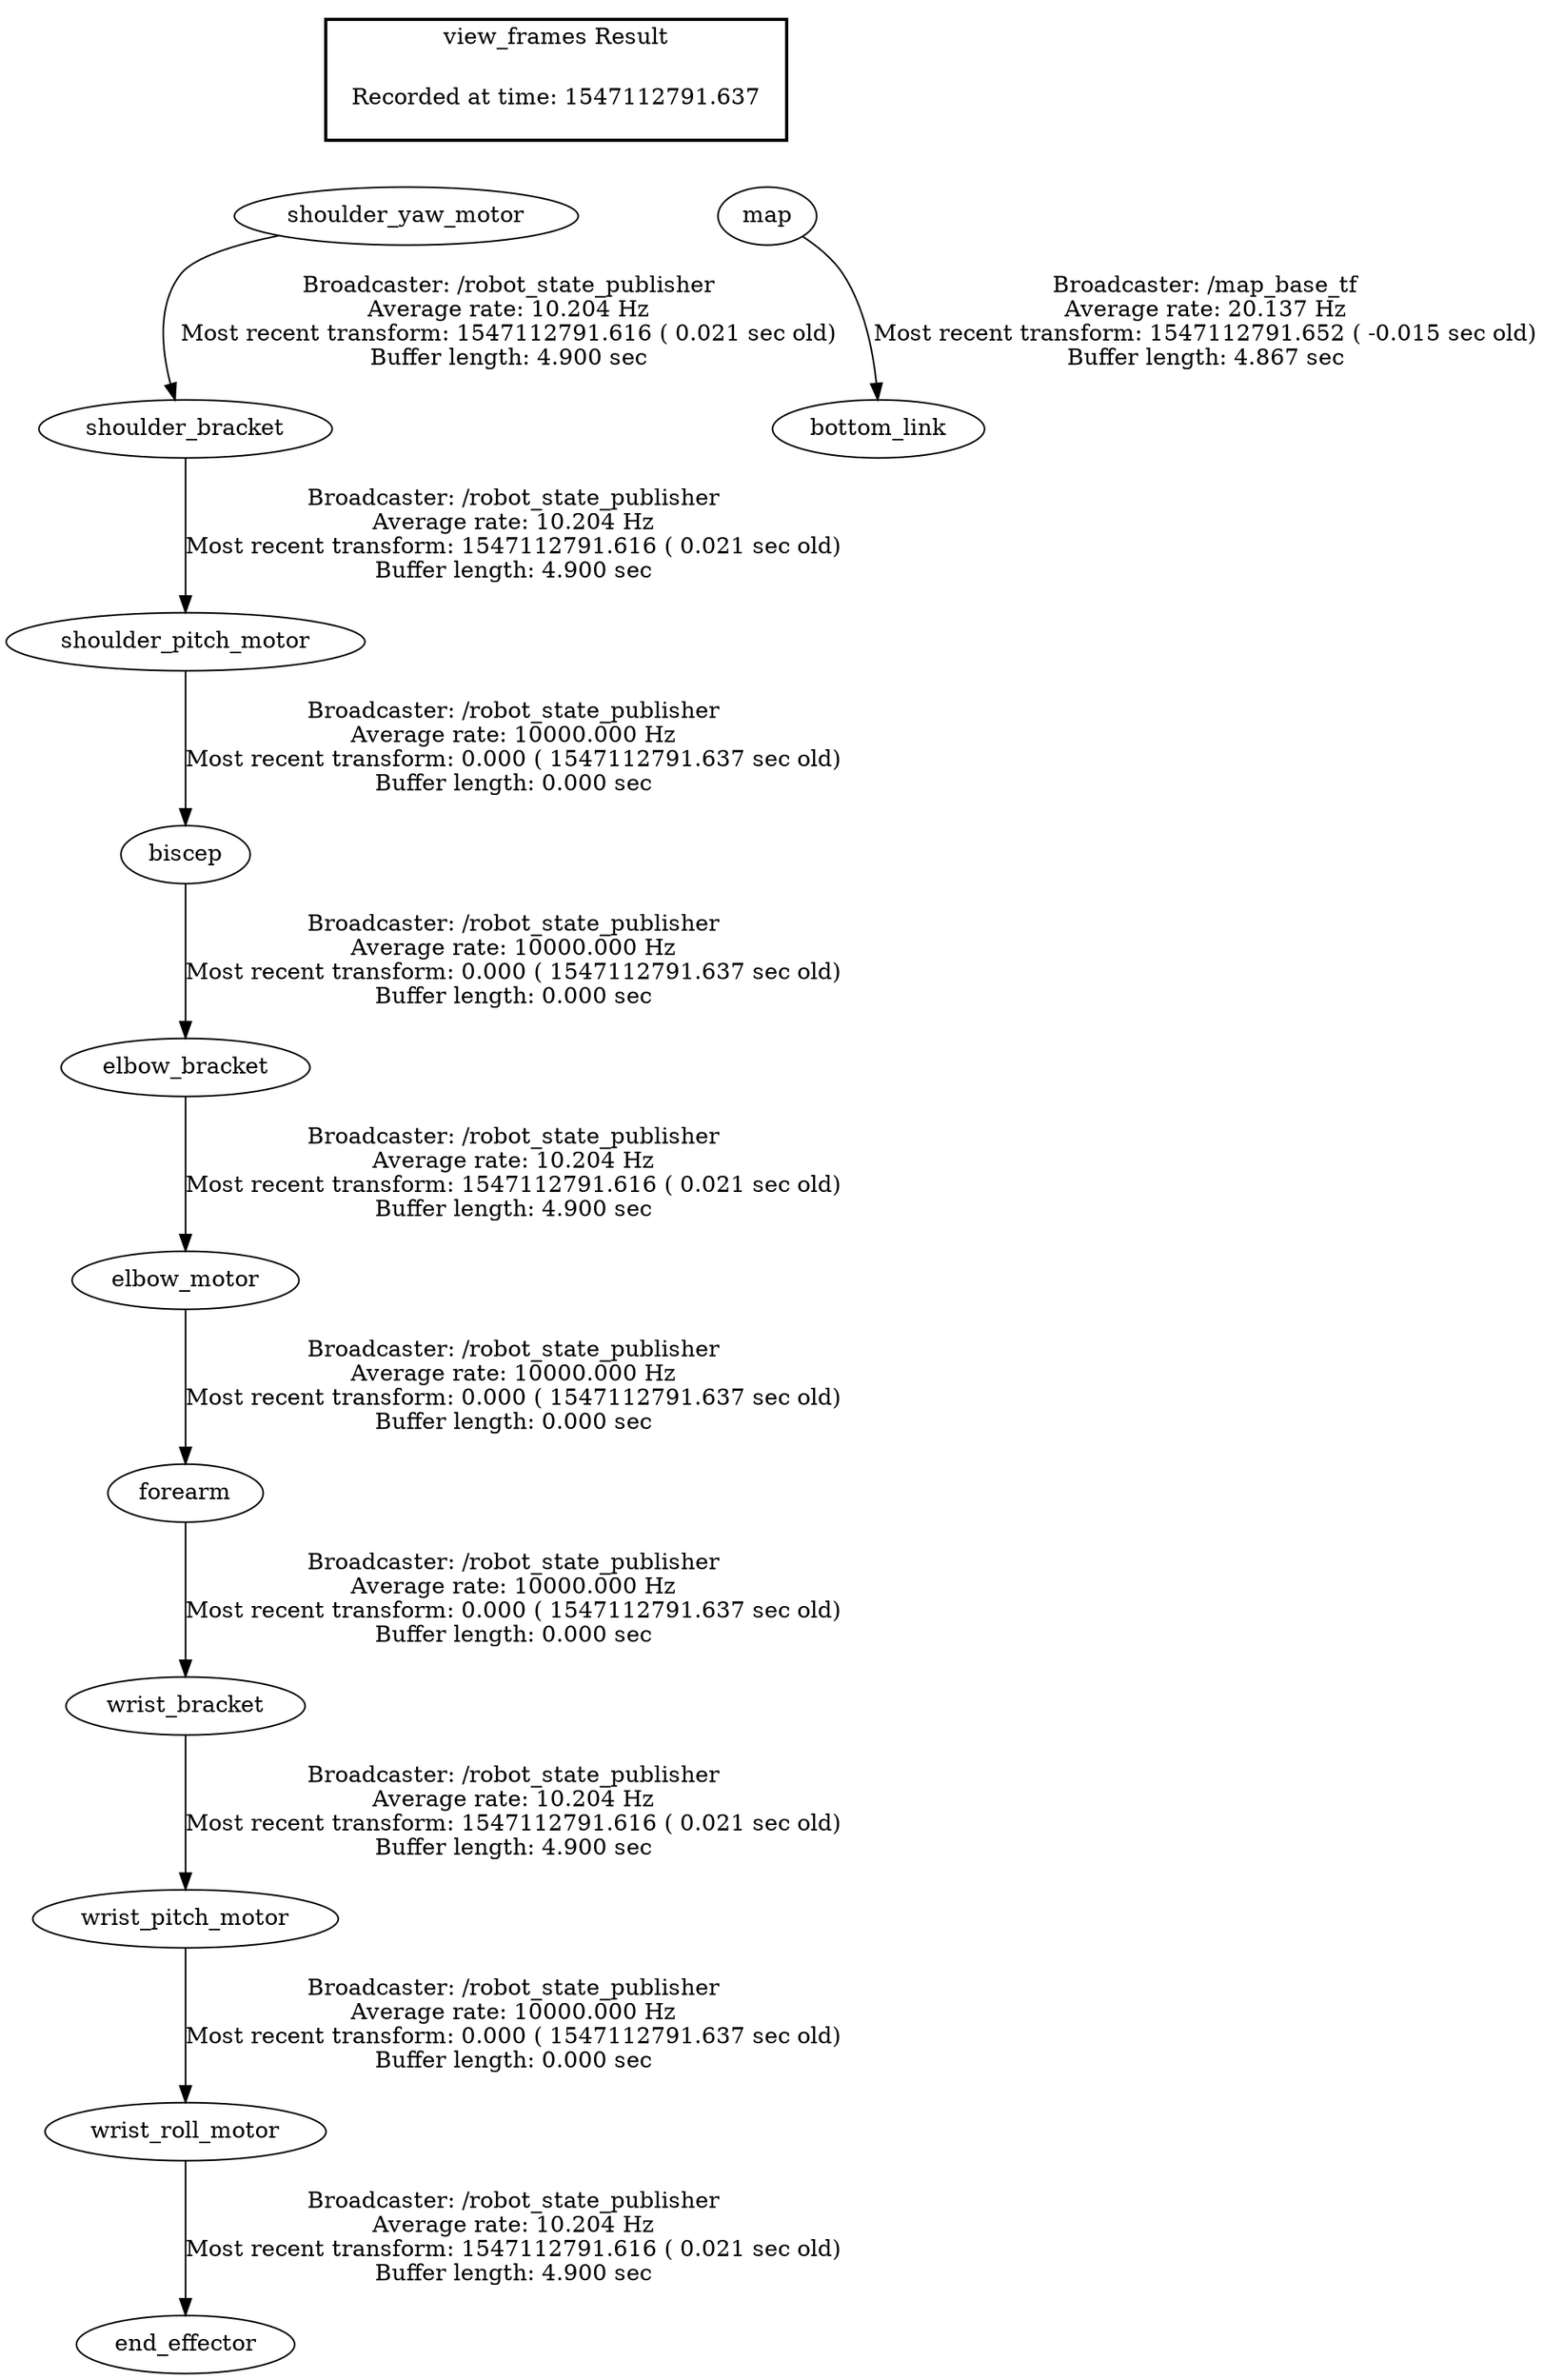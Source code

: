 digraph G {
"wrist_pitch_motor" -> "wrist_roll_motor"[label="Broadcaster: /robot_state_publisher\nAverage rate: 10000.000 Hz\nMost recent transform: 0.000 ( 1547112791.637 sec old)\nBuffer length: 0.000 sec\n"];
"wrist_bracket" -> "wrist_pitch_motor"[label="Broadcaster: /robot_state_publisher\nAverage rate: 10.204 Hz\nMost recent transform: 1547112791.616 ( 0.021 sec old)\nBuffer length: 4.900 sec\n"];
"elbow_motor" -> "forearm"[label="Broadcaster: /robot_state_publisher\nAverage rate: 10000.000 Hz\nMost recent transform: 0.000 ( 1547112791.637 sec old)\nBuffer length: 0.000 sec\n"];
"elbow_bracket" -> "elbow_motor"[label="Broadcaster: /robot_state_publisher\nAverage rate: 10.204 Hz\nMost recent transform: 1547112791.616 ( 0.021 sec old)\nBuffer length: 4.900 sec\n"];
"biscep" -> "elbow_bracket"[label="Broadcaster: /robot_state_publisher\nAverage rate: 10000.000 Hz\nMost recent transform: 0.000 ( 1547112791.637 sec old)\nBuffer length: 0.000 sec\n"];
"shoulder_pitch_motor" -> "biscep"[label="Broadcaster: /robot_state_publisher\nAverage rate: 10000.000 Hz\nMost recent transform: 0.000 ( 1547112791.637 sec old)\nBuffer length: 0.000 sec\n"];
"forearm" -> "wrist_bracket"[label="Broadcaster: /robot_state_publisher\nAverage rate: 10000.000 Hz\nMost recent transform: 0.000 ( 1547112791.637 sec old)\nBuffer length: 0.000 sec\n"];
"shoulder_bracket" -> "shoulder_pitch_motor"[label="Broadcaster: /robot_state_publisher\nAverage rate: 10.204 Hz\nMost recent transform: 1547112791.616 ( 0.021 sec old)\nBuffer length: 4.900 sec\n"];
"shoulder_yaw_motor" -> "shoulder_bracket"[label="Broadcaster: /robot_state_publisher\nAverage rate: 10.204 Hz\nMost recent transform: 1547112791.616 ( 0.021 sec old)\nBuffer length: 4.900 sec\n"];
"wrist_roll_motor" -> "end_effector"[label="Broadcaster: /robot_state_publisher\nAverage rate: 10.204 Hz\nMost recent transform: 1547112791.616 ( 0.021 sec old)\nBuffer length: 4.900 sec\n"];
"map" -> "bottom_link"[label="Broadcaster: /map_base_tf\nAverage rate: 20.137 Hz\nMost recent transform: 1547112791.652 ( -0.015 sec old)\nBuffer length: 4.867 sec\n"];
edge [style=invis];
 subgraph cluster_legend { style=bold; color=black; label ="view_frames Result";
"Recorded at time: 1547112791.637"[ shape=plaintext ] ;
 }->"shoulder_yaw_motor";
edge [style=invis];
 subgraph cluster_legend { style=bold; color=black; label ="view_frames Result";
"Recorded at time: 1547112791.637"[ shape=plaintext ] ;
 }->"map";
}